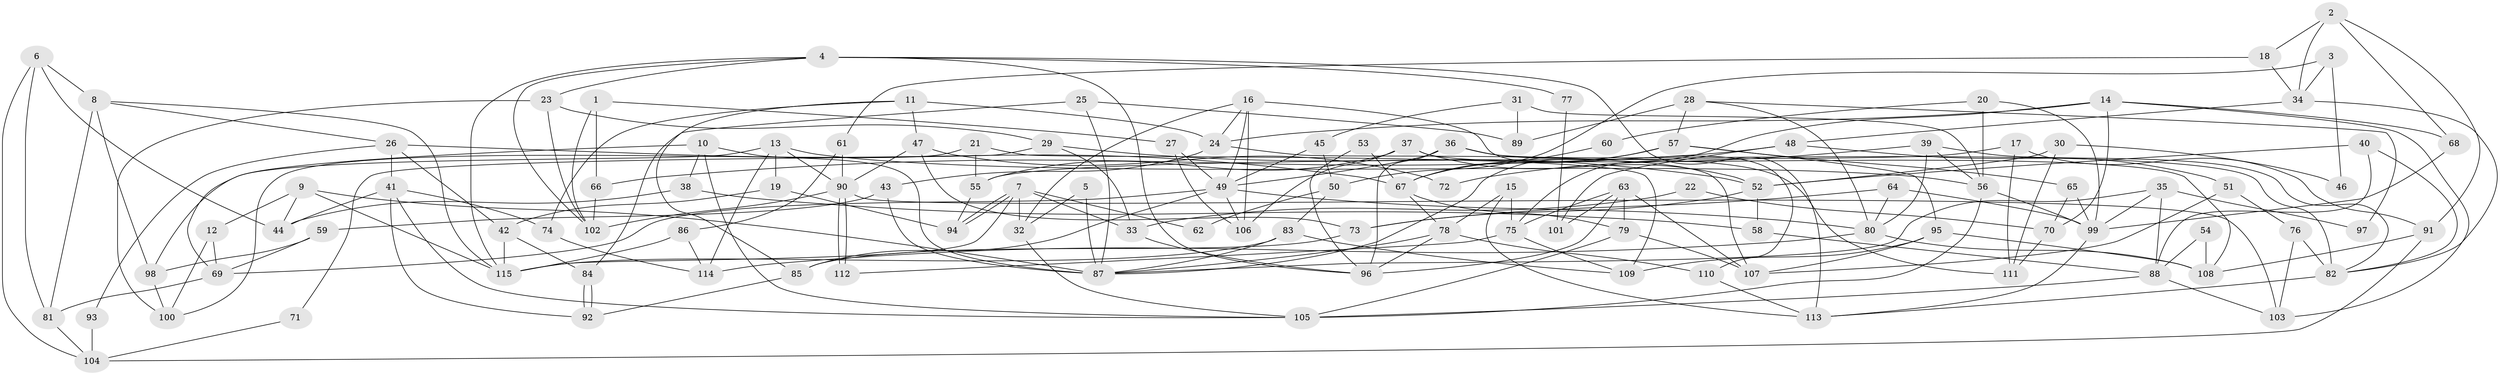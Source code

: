 // coarse degree distribution, {3: 0.2, 5: 0.12857142857142856, 6: 0.12857142857142856, 7: 0.05714285714285714, 4: 0.2571428571428571, 10: 0.02857142857142857, 8: 0.11428571428571428, 11: 0.014285714285714285, 2: 0.04285714285714286, 9: 0.02857142857142857}
// Generated by graph-tools (version 1.1) at 2025/23/03/03/25 07:23:56]
// undirected, 115 vertices, 230 edges
graph export_dot {
graph [start="1"]
  node [color=gray90,style=filled];
  1;
  2;
  3;
  4;
  5;
  6;
  7;
  8;
  9;
  10;
  11;
  12;
  13;
  14;
  15;
  16;
  17;
  18;
  19;
  20;
  21;
  22;
  23;
  24;
  25;
  26;
  27;
  28;
  29;
  30;
  31;
  32;
  33;
  34;
  35;
  36;
  37;
  38;
  39;
  40;
  41;
  42;
  43;
  44;
  45;
  46;
  47;
  48;
  49;
  50;
  51;
  52;
  53;
  54;
  55;
  56;
  57;
  58;
  59;
  60;
  61;
  62;
  63;
  64;
  65;
  66;
  67;
  68;
  69;
  70;
  71;
  72;
  73;
  74;
  75;
  76;
  77;
  78;
  79;
  80;
  81;
  82;
  83;
  84;
  85;
  86;
  87;
  88;
  89;
  90;
  91;
  92;
  93;
  94;
  95;
  96;
  97;
  98;
  99;
  100;
  101;
  102;
  103;
  104;
  105;
  106;
  107;
  108;
  109;
  110;
  111;
  112;
  113;
  114;
  115;
  1 -- 102;
  1 -- 27;
  1 -- 66;
  2 -- 91;
  2 -- 34;
  2 -- 18;
  2 -- 68;
  3 -- 34;
  3 -- 50;
  3 -- 46;
  4 -- 115;
  4 -- 23;
  4 -- 77;
  4 -- 96;
  4 -- 102;
  4 -- 113;
  5 -- 87;
  5 -- 32;
  6 -- 81;
  6 -- 8;
  6 -- 44;
  6 -- 104;
  7 -- 94;
  7 -- 94;
  7 -- 33;
  7 -- 32;
  7 -- 62;
  7 -- 115;
  8 -- 98;
  8 -- 115;
  8 -- 26;
  8 -- 81;
  9 -- 87;
  9 -- 115;
  9 -- 12;
  9 -- 44;
  10 -- 105;
  10 -- 38;
  10 -- 69;
  10 -- 87;
  11 -- 85;
  11 -- 24;
  11 -- 47;
  11 -- 74;
  12 -- 100;
  12 -- 69;
  13 -- 114;
  13 -- 90;
  13 -- 19;
  13 -- 56;
  13 -- 98;
  14 -- 75;
  14 -- 103;
  14 -- 24;
  14 -- 68;
  14 -- 70;
  15 -- 113;
  15 -- 78;
  15 -- 75;
  16 -- 110;
  16 -- 24;
  16 -- 32;
  16 -- 49;
  16 -- 106;
  17 -- 91;
  17 -- 111;
  17 -- 55;
  18 -- 61;
  18 -- 34;
  19 -- 42;
  19 -- 94;
  20 -- 99;
  20 -- 56;
  20 -- 60;
  21 -- 109;
  21 -- 55;
  21 -- 100;
  22 -- 70;
  22 -- 33;
  23 -- 100;
  23 -- 102;
  23 -- 29;
  24 -- 107;
  24 -- 43;
  25 -- 87;
  25 -- 84;
  25 -- 89;
  26 -- 41;
  26 -- 42;
  26 -- 67;
  26 -- 93;
  27 -- 49;
  27 -- 106;
  28 -- 57;
  28 -- 80;
  28 -- 89;
  28 -- 97;
  29 -- 52;
  29 -- 33;
  29 -- 71;
  30 -- 111;
  30 -- 52;
  30 -- 46;
  31 -- 56;
  31 -- 89;
  31 -- 45;
  32 -- 105;
  33 -- 96;
  34 -- 82;
  34 -- 48;
  35 -- 87;
  35 -- 99;
  35 -- 88;
  35 -- 97;
  36 -- 96;
  36 -- 49;
  36 -- 82;
  36 -- 111;
  37 -- 106;
  37 -- 55;
  37 -- 52;
  37 -- 108;
  38 -- 58;
  38 -- 44;
  39 -- 56;
  39 -- 80;
  39 -- 72;
  39 -- 82;
  40 -- 82;
  40 -- 88;
  40 -- 52;
  41 -- 44;
  41 -- 105;
  41 -- 74;
  41 -- 92;
  42 -- 115;
  42 -- 84;
  43 -- 87;
  43 -- 59;
  45 -- 49;
  45 -- 50;
  47 -- 73;
  47 -- 72;
  47 -- 90;
  48 -- 66;
  48 -- 51;
  48 -- 101;
  49 -- 69;
  49 -- 80;
  49 -- 85;
  49 -- 106;
  50 -- 83;
  50 -- 62;
  51 -- 76;
  51 -- 107;
  52 -- 58;
  52 -- 73;
  53 -- 67;
  53 -- 96;
  54 -- 108;
  54 -- 88;
  55 -- 94;
  56 -- 99;
  56 -- 105;
  57 -- 67;
  57 -- 95;
  57 -- 65;
  57 -- 87;
  58 -- 88;
  59 -- 69;
  59 -- 98;
  60 -- 67;
  61 -- 90;
  61 -- 86;
  63 -- 96;
  63 -- 107;
  63 -- 75;
  63 -- 79;
  63 -- 101;
  64 -- 99;
  64 -- 73;
  64 -- 80;
  65 -- 99;
  65 -- 70;
  66 -- 102;
  67 -- 79;
  67 -- 78;
  68 -- 99;
  69 -- 81;
  70 -- 111;
  71 -- 104;
  73 -- 85;
  74 -- 114;
  75 -- 109;
  75 -- 112;
  76 -- 82;
  76 -- 103;
  77 -- 101;
  78 -- 87;
  78 -- 96;
  78 -- 110;
  79 -- 105;
  79 -- 107;
  80 -- 108;
  80 -- 114;
  81 -- 104;
  82 -- 113;
  83 -- 109;
  83 -- 87;
  83 -- 115;
  84 -- 92;
  84 -- 92;
  85 -- 92;
  86 -- 115;
  86 -- 114;
  88 -- 105;
  88 -- 103;
  90 -- 112;
  90 -- 112;
  90 -- 102;
  90 -- 103;
  91 -- 104;
  91 -- 108;
  93 -- 104;
  95 -- 108;
  95 -- 107;
  95 -- 109;
  98 -- 100;
  99 -- 113;
  110 -- 113;
}
